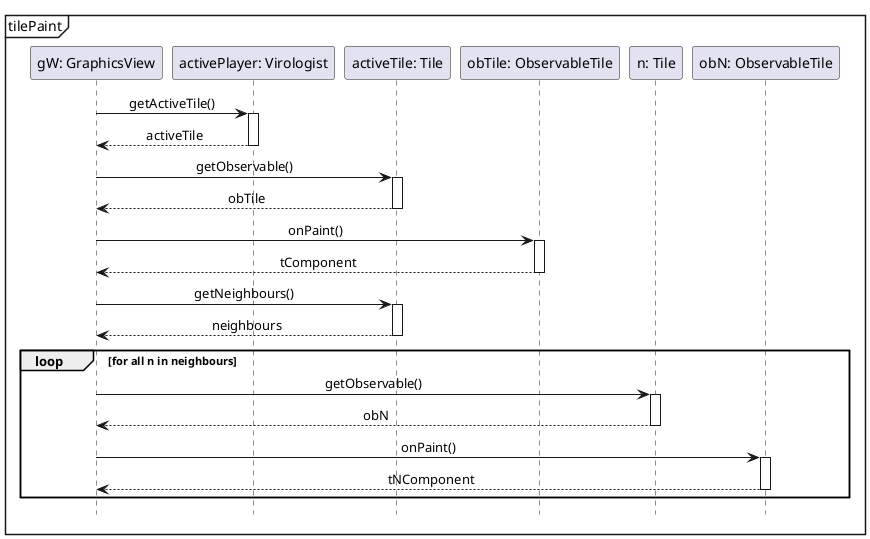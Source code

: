 @startuml
hide footbox
skinparam sequenceMessageAlign center

mainframe tilePaint

participant "gW: GraphicsView" as gW
participant "activePlayer: Virologist" as v
participant "activeTile: Tile" as at
participant "obTile: ObservableTile" as obTile
participant "n: Tile" as n
participant "obN: ObservableTile" as obN

gW -> v ++: getActiveTile()
return activeTile
gW -> at ++: getObservable()
return obTile
gW -> obTile ++: onPaint()
return tComponent

gW -> at ++: getNeighbours()
return neighbours

loop for all n in neighbours
    gW -> n ++: getObservable()
    return obN
    gW -> obN ++: onPaint()
    return tNComponent
end


@enduml